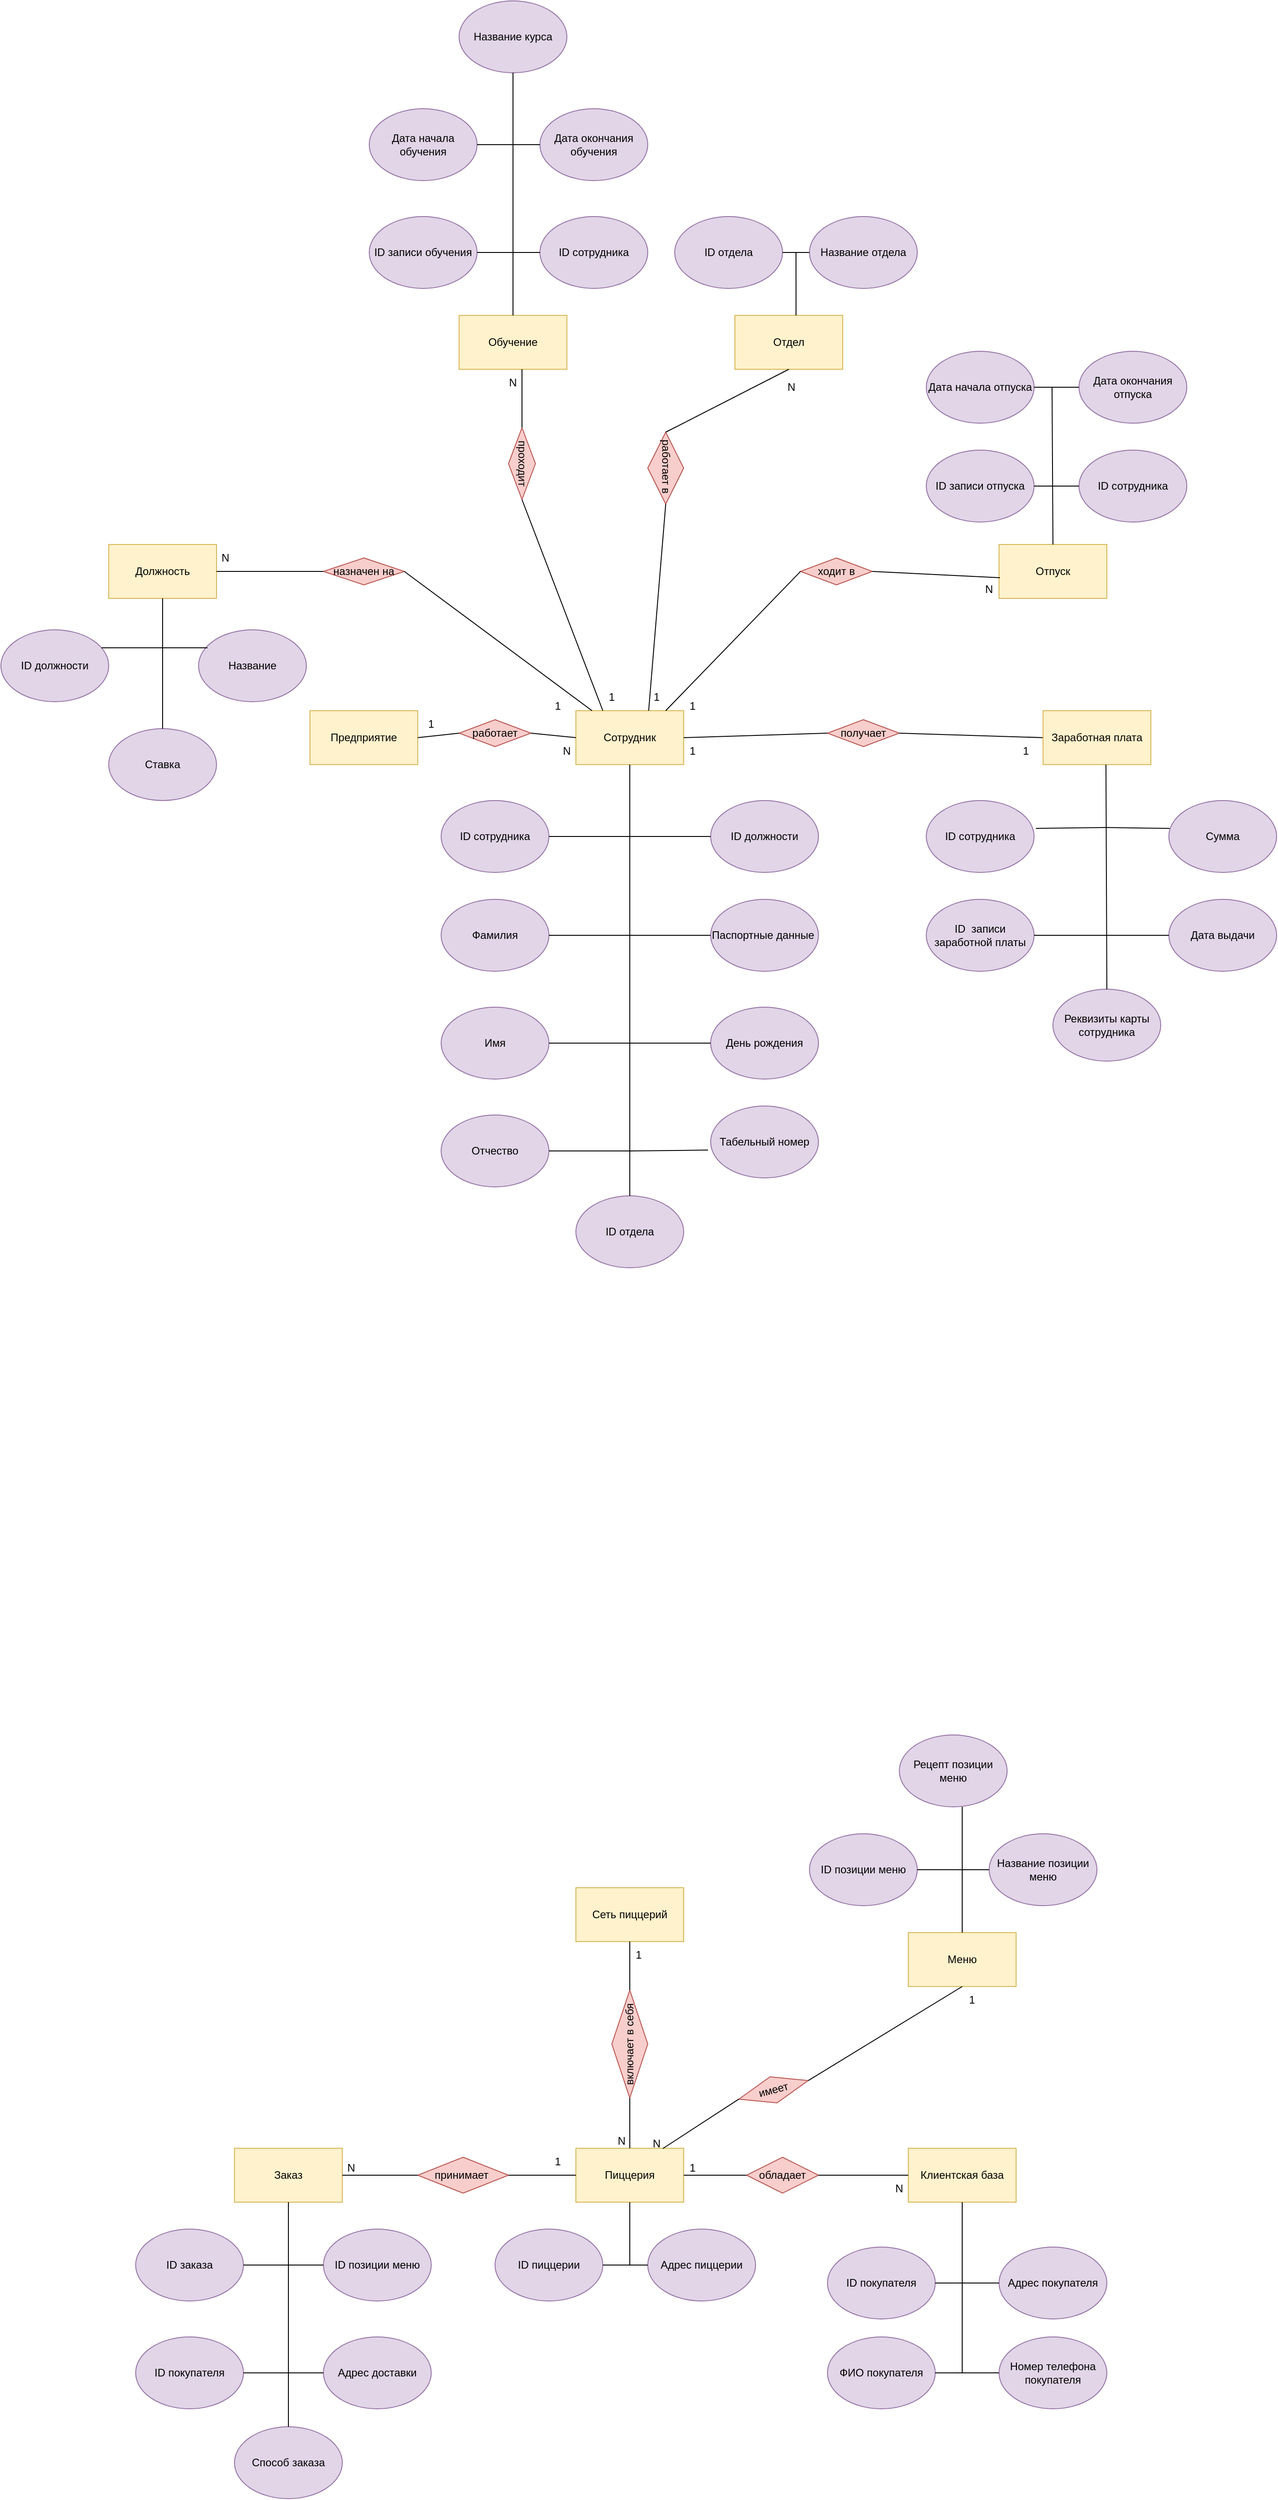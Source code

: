 <mxfile version="24.2.2" type="github">
  <diagram id="C5RBs43oDa-KdzZeNtuy" name="Page-1">
    <mxGraphModel dx="1540" dy="2048" grid="1" gridSize="10" guides="1" tooltips="1" connect="1" arrows="1" fold="1" page="1" pageScale="1" pageWidth="827" pageHeight="1169" math="0" shadow="0">
      <root>
        <mxCell id="WIyWlLk6GJQsqaUBKTNV-0" />
        <mxCell id="WIyWlLk6GJQsqaUBKTNV-1" parent="WIyWlLk6GJQsqaUBKTNV-0" />
        <mxCell id="x7KJ94GgQblrP3t7fsMd-0" value="Предприятие" style="rounded=0;whiteSpace=wrap;html=1;fillColor=#fff2cc;strokeColor=#d6b656;" vertex="1" parent="WIyWlLk6GJQsqaUBKTNV-1">
          <mxGeometry x="354" y="270" width="120" height="60" as="geometry" />
        </mxCell>
        <mxCell id="x7KJ94GgQblrP3t7fsMd-1" value="работает" style="rhombus;whiteSpace=wrap;html=1;rotation=0;fillColor=#f8cecc;strokeColor=#b85450;" vertex="1" parent="WIyWlLk6GJQsqaUBKTNV-1">
          <mxGeometry x="520" y="280" width="80" height="30" as="geometry" />
        </mxCell>
        <mxCell id="x7KJ94GgQblrP3t7fsMd-2" value="Сотрудник" style="rounded=0;whiteSpace=wrap;html=1;fillColor=#fff2cc;strokeColor=#d6b656;" vertex="1" parent="WIyWlLk6GJQsqaUBKTNV-1">
          <mxGeometry x="650" y="270" width="120" height="60" as="geometry" />
        </mxCell>
        <mxCell id="x7KJ94GgQblrP3t7fsMd-3" value="ID должности" style="ellipse;whiteSpace=wrap;html=1;fillColor=#e1d5e7;strokeColor=#9673a6;" vertex="1" parent="WIyWlLk6GJQsqaUBKTNV-1">
          <mxGeometry x="800" y="370" width="120" height="80" as="geometry" />
        </mxCell>
        <mxCell id="x7KJ94GgQblrP3t7fsMd-4" value="Имя" style="ellipse;whiteSpace=wrap;html=1;fillColor=#e1d5e7;strokeColor=#9673a6;" vertex="1" parent="WIyWlLk6GJQsqaUBKTNV-1">
          <mxGeometry x="500" y="600" width="120" height="80" as="geometry" />
        </mxCell>
        <mxCell id="x7KJ94GgQblrP3t7fsMd-5" value="Фамилия" style="ellipse;whiteSpace=wrap;html=1;fillColor=#e1d5e7;strokeColor=#9673a6;" vertex="1" parent="WIyWlLk6GJQsqaUBKTNV-1">
          <mxGeometry x="500" y="480" width="120" height="80" as="geometry" />
        </mxCell>
        <mxCell id="x7KJ94GgQblrP3t7fsMd-6" value="ID сотрудника" style="ellipse;whiteSpace=wrap;html=1;fillColor=#e1d5e7;strokeColor=#9673a6;" vertex="1" parent="WIyWlLk6GJQsqaUBKTNV-1">
          <mxGeometry x="500" y="370" width="120" height="80" as="geometry" />
        </mxCell>
        <mxCell id="x7KJ94GgQblrP3t7fsMd-7" value="Табельный номер" style="ellipse;whiteSpace=wrap;html=1;fillColor=#e1d5e7;strokeColor=#9673a6;" vertex="1" parent="WIyWlLk6GJQsqaUBKTNV-1">
          <mxGeometry x="800" y="710" width="120" height="80" as="geometry" />
        </mxCell>
        <mxCell id="x7KJ94GgQblrP3t7fsMd-8" value="День рождения" style="ellipse;whiteSpace=wrap;html=1;fillColor=#e1d5e7;strokeColor=#9673a6;" vertex="1" parent="WIyWlLk6GJQsqaUBKTNV-1">
          <mxGeometry x="800" y="600" width="120" height="80" as="geometry" />
        </mxCell>
        <mxCell id="x7KJ94GgQblrP3t7fsMd-9" value="Паспортные данные&amp;nbsp;" style="ellipse;whiteSpace=wrap;html=1;fillColor=#e1d5e7;strokeColor=#9673a6;" vertex="1" parent="WIyWlLk6GJQsqaUBKTNV-1">
          <mxGeometry x="800" y="480" width="120" height="80" as="geometry" />
        </mxCell>
        <mxCell id="x7KJ94GgQblrP3t7fsMd-10" value="Отчество" style="ellipse;whiteSpace=wrap;html=1;fillColor=#e1d5e7;strokeColor=#9673a6;" vertex="1" parent="WIyWlLk6GJQsqaUBKTNV-1">
          <mxGeometry x="500" y="720" width="120" height="80" as="geometry" />
        </mxCell>
        <mxCell id="x7KJ94GgQblrP3t7fsMd-11" value="ID отдела" style="ellipse;whiteSpace=wrap;html=1;fillColor=#e1d5e7;strokeColor=#9673a6;" vertex="1" parent="WIyWlLk6GJQsqaUBKTNV-1">
          <mxGeometry x="650" y="810" width="120" height="80" as="geometry" />
        </mxCell>
        <mxCell id="x7KJ94GgQblrP3t7fsMd-19" value="" style="endArrow=none;html=1;rounded=0;exitX=1;exitY=0.5;exitDx=0;exitDy=0;" edge="1" parent="WIyWlLk6GJQsqaUBKTNV-1" source="x7KJ94GgQblrP3t7fsMd-10">
          <mxGeometry width="50" height="50" relative="1" as="geometry">
            <mxPoint x="730" y="640" as="sourcePoint" />
            <mxPoint x="710" y="760" as="targetPoint" />
          </mxGeometry>
        </mxCell>
        <mxCell id="x7KJ94GgQblrP3t7fsMd-20" value="" style="endArrow=none;html=1;rounded=0;exitX=-0.025;exitY=0.613;exitDx=0;exitDy=0;exitPerimeter=0;" edge="1" parent="WIyWlLk6GJQsqaUBKTNV-1" source="x7KJ94GgQblrP3t7fsMd-7">
          <mxGeometry width="50" height="50" relative="1" as="geometry">
            <mxPoint x="730" y="640" as="sourcePoint" />
            <mxPoint x="710" y="760" as="targetPoint" />
          </mxGeometry>
        </mxCell>
        <mxCell id="x7KJ94GgQblrP3t7fsMd-21" value="" style="endArrow=none;html=1;rounded=0;exitX=1;exitY=0.5;exitDx=0;exitDy=0;" edge="1" parent="WIyWlLk6GJQsqaUBKTNV-1" source="x7KJ94GgQblrP3t7fsMd-4">
          <mxGeometry width="50" height="50" relative="1" as="geometry">
            <mxPoint x="730" y="640" as="sourcePoint" />
            <mxPoint x="710" y="640" as="targetPoint" />
          </mxGeometry>
        </mxCell>
        <mxCell id="x7KJ94GgQblrP3t7fsMd-22" value="" style="endArrow=none;html=1;rounded=0;entryX=0;entryY=0.5;entryDx=0;entryDy=0;" edge="1" parent="WIyWlLk6GJQsqaUBKTNV-1" target="x7KJ94GgQblrP3t7fsMd-8">
          <mxGeometry width="50" height="50" relative="1" as="geometry">
            <mxPoint x="710" y="640" as="sourcePoint" />
            <mxPoint x="780" y="590" as="targetPoint" />
          </mxGeometry>
        </mxCell>
        <mxCell id="x7KJ94GgQblrP3t7fsMd-23" value="" style="endArrow=none;html=1;rounded=0;exitX=1;exitY=0.5;exitDx=0;exitDy=0;" edge="1" parent="WIyWlLk6GJQsqaUBKTNV-1" source="x7KJ94GgQblrP3t7fsMd-5">
          <mxGeometry width="50" height="50" relative="1" as="geometry">
            <mxPoint x="730" y="640" as="sourcePoint" />
            <mxPoint x="710" y="520" as="targetPoint" />
          </mxGeometry>
        </mxCell>
        <mxCell id="x7KJ94GgQblrP3t7fsMd-24" value="" style="endArrow=none;html=1;rounded=0;exitX=0;exitY=0.5;exitDx=0;exitDy=0;" edge="1" parent="WIyWlLk6GJQsqaUBKTNV-1" source="x7KJ94GgQblrP3t7fsMd-9">
          <mxGeometry width="50" height="50" relative="1" as="geometry">
            <mxPoint x="730" y="640" as="sourcePoint" />
            <mxPoint x="710" y="520" as="targetPoint" />
          </mxGeometry>
        </mxCell>
        <mxCell id="x7KJ94GgQblrP3t7fsMd-25" value="" style="endArrow=none;html=1;rounded=0;exitX=1;exitY=0.5;exitDx=0;exitDy=0;" edge="1" parent="WIyWlLk6GJQsqaUBKTNV-1" source="x7KJ94GgQblrP3t7fsMd-6">
          <mxGeometry width="50" height="50" relative="1" as="geometry">
            <mxPoint x="730" y="640" as="sourcePoint" />
            <mxPoint x="710" y="410" as="targetPoint" />
          </mxGeometry>
        </mxCell>
        <mxCell id="x7KJ94GgQblrP3t7fsMd-26" value="" style="endArrow=none;html=1;rounded=0;entryX=0;entryY=0.5;entryDx=0;entryDy=0;" edge="1" parent="WIyWlLk6GJQsqaUBKTNV-1" target="x7KJ94GgQblrP3t7fsMd-3">
          <mxGeometry width="50" height="50" relative="1" as="geometry">
            <mxPoint x="710" y="410" as="sourcePoint" />
            <mxPoint x="780" y="590" as="targetPoint" />
          </mxGeometry>
        </mxCell>
        <mxCell id="x7KJ94GgQblrP3t7fsMd-27" value="" style="endArrow=none;html=1;rounded=0;entryX=0.5;entryY=1;entryDx=0;entryDy=0;exitX=0.5;exitY=0;exitDx=0;exitDy=0;" edge="1" parent="WIyWlLk6GJQsqaUBKTNV-1" source="x7KJ94GgQblrP3t7fsMd-11" target="x7KJ94GgQblrP3t7fsMd-2">
          <mxGeometry width="50" height="50" relative="1" as="geometry">
            <mxPoint x="730" y="640" as="sourcePoint" />
            <mxPoint x="780" y="590" as="targetPoint" />
          </mxGeometry>
        </mxCell>
        <mxCell id="x7KJ94GgQblrP3t7fsMd-28" value="" style="endArrow=none;html=1;rounded=0;exitX=1;exitY=0.5;exitDx=0;exitDy=0;entryX=0;entryY=0.5;entryDx=0;entryDy=0;" edge="1" parent="WIyWlLk6GJQsqaUBKTNV-1" source="x7KJ94GgQblrP3t7fsMd-1" target="x7KJ94GgQblrP3t7fsMd-2">
          <mxGeometry width="50" height="50" relative="1" as="geometry">
            <mxPoint x="730" y="640" as="sourcePoint" />
            <mxPoint x="780" y="590" as="targetPoint" />
          </mxGeometry>
        </mxCell>
        <mxCell id="x7KJ94GgQblrP3t7fsMd-29" value="" style="endArrow=none;html=1;rounded=0;exitX=1;exitY=0.5;exitDx=0;exitDy=0;entryX=0;entryY=0.5;entryDx=0;entryDy=0;" edge="1" parent="WIyWlLk6GJQsqaUBKTNV-1" source="x7KJ94GgQblrP3t7fsMd-0" target="x7KJ94GgQblrP3t7fsMd-1">
          <mxGeometry width="50" height="50" relative="1" as="geometry">
            <mxPoint x="730" y="640" as="sourcePoint" />
            <mxPoint x="780" y="590" as="targetPoint" />
          </mxGeometry>
        </mxCell>
        <mxCell id="x7KJ94GgQblrP3t7fsMd-30" value="получает" style="rhombus;whiteSpace=wrap;html=1;fillColor=#f8cecc;strokeColor=#b85450;" vertex="1" parent="WIyWlLk6GJQsqaUBKTNV-1">
          <mxGeometry x="930" y="280" width="80" height="30" as="geometry" />
        </mxCell>
        <mxCell id="x7KJ94GgQblrP3t7fsMd-31" value="" style="endArrow=none;html=1;rounded=0;entryX=1;entryY=0.5;entryDx=0;entryDy=0;exitX=0;exitY=0.5;exitDx=0;exitDy=0;" edge="1" parent="WIyWlLk6GJQsqaUBKTNV-1" source="x7KJ94GgQblrP3t7fsMd-34" target="x7KJ94GgQblrP3t7fsMd-30">
          <mxGeometry width="50" height="50" relative="1" as="geometry">
            <mxPoint x="880" y="640" as="sourcePoint" />
            <mxPoint x="930" y="590" as="targetPoint" />
          </mxGeometry>
        </mxCell>
        <mxCell id="x7KJ94GgQblrP3t7fsMd-32" value="" style="endArrow=none;html=1;rounded=0;entryX=1;entryY=0.5;entryDx=0;entryDy=0;exitX=0;exitY=0.5;exitDx=0;exitDy=0;" edge="1" parent="WIyWlLk6GJQsqaUBKTNV-1" source="x7KJ94GgQblrP3t7fsMd-30" target="x7KJ94GgQblrP3t7fsMd-2">
          <mxGeometry width="50" height="50" relative="1" as="geometry">
            <mxPoint x="880" y="640" as="sourcePoint" />
            <mxPoint x="930" y="590" as="targetPoint" />
          </mxGeometry>
        </mxCell>
        <mxCell id="x7KJ94GgQblrP3t7fsMd-34" value="Заработная плата" style="rounded=0;whiteSpace=wrap;html=1;fillColor=#fff2cc;strokeColor=#d6b656;" vertex="1" parent="WIyWlLk6GJQsqaUBKTNV-1">
          <mxGeometry x="1170" y="270" width="120" height="60" as="geometry" />
        </mxCell>
        <mxCell id="x7KJ94GgQblrP3t7fsMd-35" value="Реквизиты карты сотрудника" style="ellipse;whiteSpace=wrap;html=1;fillColor=#e1d5e7;strokeColor=#9673a6;" vertex="1" parent="WIyWlLk6GJQsqaUBKTNV-1">
          <mxGeometry x="1181" y="580" width="120" height="80" as="geometry" />
        </mxCell>
        <mxCell id="x7KJ94GgQblrP3t7fsMd-36" value="Дата выдачи" style="ellipse;whiteSpace=wrap;html=1;fillColor=#e1d5e7;strokeColor=#9673a6;" vertex="1" parent="WIyWlLk6GJQsqaUBKTNV-1">
          <mxGeometry x="1310" y="480" width="120" height="80" as="geometry" />
        </mxCell>
        <mxCell id="x7KJ94GgQblrP3t7fsMd-37" value="Сумма" style="ellipse;whiteSpace=wrap;html=1;fillColor=#e1d5e7;strokeColor=#9673a6;" vertex="1" parent="WIyWlLk6GJQsqaUBKTNV-1">
          <mxGeometry x="1310" y="370" width="120" height="80" as="geometry" />
        </mxCell>
        <mxCell id="x7KJ94GgQblrP3t7fsMd-38" value="ID&amp;nbsp; записи заработной платы" style="ellipse;whiteSpace=wrap;html=1;fillColor=#e1d5e7;strokeColor=#9673a6;" vertex="1" parent="WIyWlLk6GJQsqaUBKTNV-1">
          <mxGeometry x="1040" y="480" width="120" height="80" as="geometry" />
        </mxCell>
        <mxCell id="x7KJ94GgQblrP3t7fsMd-39" value="ID сотрудника" style="ellipse;whiteSpace=wrap;html=1;fillColor=#e1d5e7;strokeColor=#9673a6;" vertex="1" parent="WIyWlLk6GJQsqaUBKTNV-1">
          <mxGeometry x="1040" y="370" width="120" height="80" as="geometry" />
        </mxCell>
        <mxCell id="x7KJ94GgQblrP3t7fsMd-40" value="" style="endArrow=none;html=1;rounded=0;exitX=0;exitY=0.5;exitDx=0;exitDy=0;" edge="1" parent="WIyWlLk6GJQsqaUBKTNV-1" source="x7KJ94GgQblrP3t7fsMd-36">
          <mxGeometry width="50" height="50" relative="1" as="geometry">
            <mxPoint x="880" y="640" as="sourcePoint" />
            <mxPoint x="1240" y="520" as="targetPoint" />
          </mxGeometry>
        </mxCell>
        <mxCell id="x7KJ94GgQblrP3t7fsMd-41" value="" style="endArrow=none;html=1;rounded=0;exitX=1;exitY=0.5;exitDx=0;exitDy=0;" edge="1" parent="WIyWlLk6GJQsqaUBKTNV-1" source="x7KJ94GgQblrP3t7fsMd-38">
          <mxGeometry width="50" height="50" relative="1" as="geometry">
            <mxPoint x="880" y="640" as="sourcePoint" />
            <mxPoint x="1240" y="520" as="targetPoint" />
          </mxGeometry>
        </mxCell>
        <mxCell id="x7KJ94GgQblrP3t7fsMd-42" value="" style="endArrow=none;html=1;rounded=0;exitX=0.008;exitY=0.388;exitDx=0;exitDy=0;exitPerimeter=0;" edge="1" parent="WIyWlLk6GJQsqaUBKTNV-1" source="x7KJ94GgQblrP3t7fsMd-37">
          <mxGeometry width="50" height="50" relative="1" as="geometry">
            <mxPoint x="880" y="640" as="sourcePoint" />
            <mxPoint x="1240" y="400" as="targetPoint" />
          </mxGeometry>
        </mxCell>
        <mxCell id="x7KJ94GgQblrP3t7fsMd-43" value="" style="endArrow=none;html=1;rounded=0;exitX=1.017;exitY=0.388;exitDx=0;exitDy=0;exitPerimeter=0;" edge="1" parent="WIyWlLk6GJQsqaUBKTNV-1" source="x7KJ94GgQblrP3t7fsMd-39">
          <mxGeometry width="50" height="50" relative="1" as="geometry">
            <mxPoint x="880" y="640" as="sourcePoint" />
            <mxPoint x="1240" y="400" as="targetPoint" />
          </mxGeometry>
        </mxCell>
        <mxCell id="x7KJ94GgQblrP3t7fsMd-44" value="" style="endArrow=none;html=1;rounded=0;exitX=0.5;exitY=0;exitDx=0;exitDy=0;" edge="1" parent="WIyWlLk6GJQsqaUBKTNV-1" source="x7KJ94GgQblrP3t7fsMd-35">
          <mxGeometry width="50" height="50" relative="1" as="geometry">
            <mxPoint x="880" y="640" as="sourcePoint" />
            <mxPoint x="1240" y="330" as="targetPoint" />
          </mxGeometry>
        </mxCell>
        <mxCell id="x7KJ94GgQblrP3t7fsMd-45" value="работает в&amp;nbsp;" style="rhombus;whiteSpace=wrap;html=1;rotation=90;fillColor=#f8cecc;strokeColor=#b85450;" vertex="1" parent="WIyWlLk6GJQsqaUBKTNV-1">
          <mxGeometry x="710" y="-20" width="80" height="40" as="geometry" />
        </mxCell>
        <mxCell id="x7KJ94GgQblrP3t7fsMd-46" value="проходит" style="rhombus;whiteSpace=wrap;html=1;rotation=90;fillColor=#f8cecc;strokeColor=#b85450;" vertex="1" parent="WIyWlLk6GJQsqaUBKTNV-1">
          <mxGeometry x="550" y="-20" width="80" height="30" as="geometry" />
        </mxCell>
        <mxCell id="x7KJ94GgQblrP3t7fsMd-47" value="назначен на" style="rhombus;whiteSpace=wrap;html=1;fillColor=#f8cecc;strokeColor=#b85450;" vertex="1" parent="WIyWlLk6GJQsqaUBKTNV-1">
          <mxGeometry x="369" y="100" width="90" height="30" as="geometry" />
        </mxCell>
        <mxCell id="x7KJ94GgQblrP3t7fsMd-48" value="ходит в" style="rhombus;whiteSpace=wrap;html=1;fillColor=#f8cecc;strokeColor=#b85450;" vertex="1" parent="WIyWlLk6GJQsqaUBKTNV-1">
          <mxGeometry x="900" y="100" width="80" height="30" as="geometry" />
        </mxCell>
        <mxCell id="x7KJ94GgQblrP3t7fsMd-50" value="" style="endArrow=none;html=1;rounded=0;entryX=0.833;entryY=0;entryDx=0;entryDy=0;entryPerimeter=0;exitX=0;exitY=0.5;exitDx=0;exitDy=0;" edge="1" parent="WIyWlLk6GJQsqaUBKTNV-1" source="x7KJ94GgQblrP3t7fsMd-48" target="x7KJ94GgQblrP3t7fsMd-2">
          <mxGeometry width="50" height="50" relative="1" as="geometry">
            <mxPoint x="650" y="160" as="sourcePoint" />
            <mxPoint x="700" y="110" as="targetPoint" />
          </mxGeometry>
        </mxCell>
        <mxCell id="x7KJ94GgQblrP3t7fsMd-51" value="" style="endArrow=none;html=1;rounded=0;exitX=0.675;exitY=0;exitDx=0;exitDy=0;exitPerimeter=0;entryX=1;entryY=0.5;entryDx=0;entryDy=0;" edge="1" parent="WIyWlLk6GJQsqaUBKTNV-1" source="x7KJ94GgQblrP3t7fsMd-2" target="x7KJ94GgQblrP3t7fsMd-45">
          <mxGeometry width="50" height="50" relative="1" as="geometry">
            <mxPoint x="650" y="160" as="sourcePoint" />
            <mxPoint x="740" y="50" as="targetPoint" />
          </mxGeometry>
        </mxCell>
        <mxCell id="x7KJ94GgQblrP3t7fsMd-52" value="" style="endArrow=none;html=1;rounded=0;exitX=0.25;exitY=0;exitDx=0;exitDy=0;entryX=1;entryY=0.5;entryDx=0;entryDy=0;" edge="1" parent="WIyWlLk6GJQsqaUBKTNV-1" source="x7KJ94GgQblrP3t7fsMd-2" target="x7KJ94GgQblrP3t7fsMd-46">
          <mxGeometry width="50" height="50" relative="1" as="geometry">
            <mxPoint x="650" y="160" as="sourcePoint" />
            <mxPoint x="700" y="110" as="targetPoint" />
          </mxGeometry>
        </mxCell>
        <mxCell id="x7KJ94GgQblrP3t7fsMd-53" value="" style="endArrow=none;html=1;rounded=0;exitX=0.15;exitY=0;exitDx=0;exitDy=0;exitPerimeter=0;entryX=1;entryY=0.5;entryDx=0;entryDy=0;" edge="1" parent="WIyWlLk6GJQsqaUBKTNV-1" source="x7KJ94GgQblrP3t7fsMd-2" target="x7KJ94GgQblrP3t7fsMd-47">
          <mxGeometry width="50" height="50" relative="1" as="geometry">
            <mxPoint x="650" y="160" as="sourcePoint" />
            <mxPoint x="700" y="110" as="targetPoint" />
          </mxGeometry>
        </mxCell>
        <mxCell id="x7KJ94GgQblrP3t7fsMd-54" value="Должность" style="rounded=0;whiteSpace=wrap;html=1;fillColor=#fff2cc;strokeColor=#d6b656;" vertex="1" parent="WIyWlLk6GJQsqaUBKTNV-1">
          <mxGeometry x="130" y="85" width="120" height="60" as="geometry" />
        </mxCell>
        <mxCell id="x7KJ94GgQblrP3t7fsMd-55" value="Ставка" style="ellipse;whiteSpace=wrap;html=1;fillColor=#e1d5e7;strokeColor=#9673a6;" vertex="1" parent="WIyWlLk6GJQsqaUBKTNV-1">
          <mxGeometry x="130" y="290" width="120" height="80" as="geometry" />
        </mxCell>
        <mxCell id="x7KJ94GgQblrP3t7fsMd-56" value="Название" style="ellipse;whiteSpace=wrap;html=1;fillColor=#e1d5e7;strokeColor=#9673a6;" vertex="1" parent="WIyWlLk6GJQsqaUBKTNV-1">
          <mxGeometry x="230" y="180" width="120" height="80" as="geometry" />
        </mxCell>
        <mxCell id="x7KJ94GgQblrP3t7fsMd-57" value="ID должности" style="ellipse;whiteSpace=wrap;html=1;fillColor=#e1d5e7;strokeColor=#9673a6;" vertex="1" parent="WIyWlLk6GJQsqaUBKTNV-1">
          <mxGeometry x="10" y="180" width="120" height="80" as="geometry" />
        </mxCell>
        <mxCell id="x7KJ94GgQblrP3t7fsMd-58" value="" style="endArrow=none;html=1;rounded=0;entryX=0.083;entryY=0.25;entryDx=0;entryDy=0;entryPerimeter=0;" edge="1" parent="WIyWlLk6GJQsqaUBKTNV-1" target="x7KJ94GgQblrP3t7fsMd-56">
          <mxGeometry width="50" height="50" relative="1" as="geometry">
            <mxPoint x="190" y="200" as="sourcePoint" />
            <mxPoint x="700" y="110" as="targetPoint" />
            <Array as="points" />
          </mxGeometry>
        </mxCell>
        <mxCell id="x7KJ94GgQblrP3t7fsMd-59" value="" style="endArrow=none;html=1;rounded=0;entryX=0.5;entryY=1;entryDx=0;entryDy=0;exitX=0.5;exitY=0;exitDx=0;exitDy=0;" edge="1" parent="WIyWlLk6GJQsqaUBKTNV-1" source="x7KJ94GgQblrP3t7fsMd-55" target="x7KJ94GgQblrP3t7fsMd-54">
          <mxGeometry width="50" height="50" relative="1" as="geometry">
            <mxPoint x="650" y="160" as="sourcePoint" />
            <mxPoint x="700" y="110" as="targetPoint" />
          </mxGeometry>
        </mxCell>
        <mxCell id="x7KJ94GgQblrP3t7fsMd-60" value="" style="endArrow=none;html=1;rounded=0;exitX=0.933;exitY=0.25;exitDx=0;exitDy=0;exitPerimeter=0;" edge="1" parent="WIyWlLk6GJQsqaUBKTNV-1" source="x7KJ94GgQblrP3t7fsMd-57">
          <mxGeometry width="50" height="50" relative="1" as="geometry">
            <mxPoint x="650" y="160" as="sourcePoint" />
            <mxPoint x="190" y="200" as="targetPoint" />
          </mxGeometry>
        </mxCell>
        <mxCell id="x7KJ94GgQblrP3t7fsMd-61" value="" style="endArrow=none;html=1;rounded=0;exitX=1;exitY=0.5;exitDx=0;exitDy=0;entryX=0;entryY=0.5;entryDx=0;entryDy=0;" edge="1" parent="WIyWlLk6GJQsqaUBKTNV-1" source="x7KJ94GgQblrP3t7fsMd-54" target="x7KJ94GgQblrP3t7fsMd-47">
          <mxGeometry width="50" height="50" relative="1" as="geometry">
            <mxPoint x="650" y="160" as="sourcePoint" />
            <mxPoint x="700" y="110" as="targetPoint" />
          </mxGeometry>
        </mxCell>
        <mxCell id="x7KJ94GgQblrP3t7fsMd-62" value="Обучение" style="rounded=0;whiteSpace=wrap;html=1;fillColor=#fff2cc;strokeColor=#d6b656;" vertex="1" parent="WIyWlLk6GJQsqaUBKTNV-1">
          <mxGeometry x="520" y="-170" width="120" height="60" as="geometry" />
        </mxCell>
        <mxCell id="x7KJ94GgQblrP3t7fsMd-63" value="Дата начала обучения" style="ellipse;whiteSpace=wrap;html=1;fillColor=#e1d5e7;strokeColor=#9673a6;" vertex="1" parent="WIyWlLk6GJQsqaUBKTNV-1">
          <mxGeometry x="420" y="-400" width="120" height="80" as="geometry" />
        </mxCell>
        <mxCell id="x7KJ94GgQblrP3t7fsMd-64" value="ID записи обучения" style="ellipse;whiteSpace=wrap;html=1;fillColor=#e1d5e7;strokeColor=#9673a6;" vertex="1" parent="WIyWlLk6GJQsqaUBKTNV-1">
          <mxGeometry x="420" y="-280" width="120" height="80" as="geometry" />
        </mxCell>
        <mxCell id="x7KJ94GgQblrP3t7fsMd-65" value="Название курса" style="ellipse;whiteSpace=wrap;html=1;fillColor=#e1d5e7;strokeColor=#9673a6;" vertex="1" parent="WIyWlLk6GJQsqaUBKTNV-1">
          <mxGeometry x="520" y="-520" width="120" height="80" as="geometry" />
        </mxCell>
        <mxCell id="x7KJ94GgQblrP3t7fsMd-66" value="Дата окончания обучения" style="ellipse;whiteSpace=wrap;html=1;fillColor=#e1d5e7;strokeColor=#9673a6;" vertex="1" parent="WIyWlLk6GJQsqaUBKTNV-1">
          <mxGeometry x="610" y="-400" width="120" height="80" as="geometry" />
        </mxCell>
        <mxCell id="x7KJ94GgQblrP3t7fsMd-67" value="ID сотрудника" style="ellipse;whiteSpace=wrap;html=1;fillColor=#e1d5e7;strokeColor=#9673a6;" vertex="1" parent="WIyWlLk6GJQsqaUBKTNV-1">
          <mxGeometry x="610" y="-280" width="120" height="80" as="geometry" />
        </mxCell>
        <mxCell id="x7KJ94GgQblrP3t7fsMd-68" value="" style="endArrow=none;html=1;rounded=0;entryX=0;entryY=0.5;entryDx=0;entryDy=0;" edge="1" parent="WIyWlLk6GJQsqaUBKTNV-1" target="x7KJ94GgQblrP3t7fsMd-66">
          <mxGeometry width="50" height="50" relative="1" as="geometry">
            <mxPoint x="580" y="-360" as="sourcePoint" />
            <mxPoint x="700" y="-200" as="targetPoint" />
          </mxGeometry>
        </mxCell>
        <mxCell id="x7KJ94GgQblrP3t7fsMd-69" value="" style="endArrow=none;html=1;rounded=0;exitX=1;exitY=0.5;exitDx=0;exitDy=0;" edge="1" parent="WIyWlLk6GJQsqaUBKTNV-1" source="x7KJ94GgQblrP3t7fsMd-63">
          <mxGeometry width="50" height="50" relative="1" as="geometry">
            <mxPoint x="650" y="-150" as="sourcePoint" />
            <mxPoint x="580" y="-360" as="targetPoint" />
          </mxGeometry>
        </mxCell>
        <mxCell id="x7KJ94GgQblrP3t7fsMd-70" value="" style="endArrow=none;html=1;rounded=0;entryX=0;entryY=0.5;entryDx=0;entryDy=0;" edge="1" parent="WIyWlLk6GJQsqaUBKTNV-1" target="x7KJ94GgQblrP3t7fsMd-67">
          <mxGeometry width="50" height="50" relative="1" as="geometry">
            <mxPoint x="580" y="-240" as="sourcePoint" />
            <mxPoint x="700" y="-200" as="targetPoint" />
          </mxGeometry>
        </mxCell>
        <mxCell id="x7KJ94GgQblrP3t7fsMd-71" value="" style="endArrow=none;html=1;rounded=0;exitX=1;exitY=0.5;exitDx=0;exitDy=0;" edge="1" parent="WIyWlLk6GJQsqaUBKTNV-1" source="x7KJ94GgQblrP3t7fsMd-64">
          <mxGeometry width="50" height="50" relative="1" as="geometry">
            <mxPoint x="650" y="-150" as="sourcePoint" />
            <mxPoint x="580" y="-240" as="targetPoint" />
          </mxGeometry>
        </mxCell>
        <mxCell id="x7KJ94GgQblrP3t7fsMd-72" value="" style="endArrow=none;html=1;rounded=0;exitX=0.5;exitY=0;exitDx=0;exitDy=0;entryX=0.5;entryY=1;entryDx=0;entryDy=0;" edge="1" parent="WIyWlLk6GJQsqaUBKTNV-1" source="x7KJ94GgQblrP3t7fsMd-62" target="x7KJ94GgQblrP3t7fsMd-65">
          <mxGeometry width="50" height="50" relative="1" as="geometry">
            <mxPoint x="650" y="-150" as="sourcePoint" />
            <mxPoint x="700" y="-200" as="targetPoint" />
          </mxGeometry>
        </mxCell>
        <mxCell id="x7KJ94GgQblrP3t7fsMd-73" value="" style="endArrow=none;html=1;rounded=0;exitX=0;exitY=0.5;exitDx=0;exitDy=0;" edge="1" parent="WIyWlLk6GJQsqaUBKTNV-1" source="x7KJ94GgQblrP3t7fsMd-46">
          <mxGeometry width="50" height="50" relative="1" as="geometry">
            <mxPoint x="650" y="-150" as="sourcePoint" />
            <mxPoint x="590" y="-110" as="targetPoint" />
          </mxGeometry>
        </mxCell>
        <mxCell id="x7KJ94GgQblrP3t7fsMd-75" value="Отдел" style="rounded=0;whiteSpace=wrap;html=1;fillColor=#fff2cc;strokeColor=#d6b656;" vertex="1" parent="WIyWlLk6GJQsqaUBKTNV-1">
          <mxGeometry x="827" y="-170" width="120" height="60" as="geometry" />
        </mxCell>
        <mxCell id="x7KJ94GgQblrP3t7fsMd-76" value="Название отдела" style="ellipse;whiteSpace=wrap;html=1;fillColor=#e1d5e7;strokeColor=#9673a6;" vertex="1" parent="WIyWlLk6GJQsqaUBKTNV-1">
          <mxGeometry x="910" y="-280" width="120" height="80" as="geometry" />
        </mxCell>
        <mxCell id="x7KJ94GgQblrP3t7fsMd-77" value="ID отдела" style="ellipse;whiteSpace=wrap;html=1;fillColor=#e1d5e7;strokeColor=#9673a6;" vertex="1" parent="WIyWlLk6GJQsqaUBKTNV-1">
          <mxGeometry x="760" y="-280" width="120" height="80" as="geometry" />
        </mxCell>
        <mxCell id="x7KJ94GgQblrP3t7fsMd-78" value="" style="endArrow=none;html=1;rounded=0;exitX=0;exitY=0.5;exitDx=0;exitDy=0;" edge="1" parent="WIyWlLk6GJQsqaUBKTNV-1" source="x7KJ94GgQblrP3t7fsMd-76">
          <mxGeometry width="50" height="50" relative="1" as="geometry">
            <mxPoint x="650" y="-150" as="sourcePoint" />
            <mxPoint x="890" y="-240" as="targetPoint" />
          </mxGeometry>
        </mxCell>
        <mxCell id="x7KJ94GgQblrP3t7fsMd-79" value="" style="endArrow=none;html=1;rounded=0;exitX=1;exitY=0.5;exitDx=0;exitDy=0;" edge="1" parent="WIyWlLk6GJQsqaUBKTNV-1" source="x7KJ94GgQblrP3t7fsMd-77">
          <mxGeometry width="50" height="50" relative="1" as="geometry">
            <mxPoint x="650" y="-150" as="sourcePoint" />
            <mxPoint x="890" y="-240" as="targetPoint" />
          </mxGeometry>
        </mxCell>
        <mxCell id="x7KJ94GgQblrP3t7fsMd-80" value="" style="endArrow=none;html=1;rounded=0;entryX=0.567;entryY=0;entryDx=0;entryDy=0;entryPerimeter=0;" edge="1" parent="WIyWlLk6GJQsqaUBKTNV-1" target="x7KJ94GgQblrP3t7fsMd-75">
          <mxGeometry width="50" height="50" relative="1" as="geometry">
            <mxPoint x="895" y="-240" as="sourcePoint" />
            <mxPoint x="700" y="-200" as="targetPoint" />
          </mxGeometry>
        </mxCell>
        <mxCell id="x7KJ94GgQblrP3t7fsMd-81" value="" style="endArrow=none;html=1;rounded=0;exitX=0;exitY=0.5;exitDx=0;exitDy=0;entryX=0.5;entryY=1;entryDx=0;entryDy=0;" edge="1" parent="WIyWlLk6GJQsqaUBKTNV-1" source="x7KJ94GgQblrP3t7fsMd-45" target="x7KJ94GgQblrP3t7fsMd-75">
          <mxGeometry width="50" height="50" relative="1" as="geometry">
            <mxPoint x="650" y="-150" as="sourcePoint" />
            <mxPoint x="700" y="-200" as="targetPoint" />
          </mxGeometry>
        </mxCell>
        <mxCell id="x7KJ94GgQblrP3t7fsMd-82" value="Отпуск" style="rounded=0;whiteSpace=wrap;html=1;fillColor=#fff2cc;strokeColor=#d6b656;" vertex="1" parent="WIyWlLk6GJQsqaUBKTNV-1">
          <mxGeometry x="1121" y="85" width="120" height="60" as="geometry" />
        </mxCell>
        <mxCell id="x7KJ94GgQblrP3t7fsMd-83" value="Дата начала отпуска" style="ellipse;whiteSpace=wrap;html=1;fillColor=#e1d5e7;strokeColor=#9673a6;" vertex="1" parent="WIyWlLk6GJQsqaUBKTNV-1">
          <mxGeometry x="1040" y="-130" width="120" height="80" as="geometry" />
        </mxCell>
        <mxCell id="x7KJ94GgQblrP3t7fsMd-84" value="Дата окончания отпуска" style="ellipse;whiteSpace=wrap;html=1;fillColor=#e1d5e7;strokeColor=#9673a6;" vertex="1" parent="WIyWlLk6GJQsqaUBKTNV-1">
          <mxGeometry x="1210" y="-130" width="120" height="80" as="geometry" />
        </mxCell>
        <mxCell id="x7KJ94GgQblrP3t7fsMd-85" value="ID записи отпуска" style="ellipse;whiteSpace=wrap;html=1;fillColor=#e1d5e7;strokeColor=#9673a6;" vertex="1" parent="WIyWlLk6GJQsqaUBKTNV-1">
          <mxGeometry x="1040" y="-20" width="120" height="80" as="geometry" />
        </mxCell>
        <mxCell id="x7KJ94GgQblrP3t7fsMd-86" value="ID сотрудника" style="ellipse;whiteSpace=wrap;html=1;fillColor=#e1d5e7;strokeColor=#9673a6;" vertex="1" parent="WIyWlLk6GJQsqaUBKTNV-1">
          <mxGeometry x="1210" y="-20" width="120" height="80" as="geometry" />
        </mxCell>
        <mxCell id="x7KJ94GgQblrP3t7fsMd-87" value="" style="endArrow=none;html=1;rounded=0;entryX=0.008;entryY=0.617;entryDx=0;entryDy=0;entryPerimeter=0;exitX=1;exitY=0.5;exitDx=0;exitDy=0;" edge="1" parent="WIyWlLk6GJQsqaUBKTNV-1" source="x7KJ94GgQblrP3t7fsMd-48" target="x7KJ94GgQblrP3t7fsMd-82">
          <mxGeometry width="50" height="50" relative="1" as="geometry">
            <mxPoint x="1010" y="120" as="sourcePoint" />
            <mxPoint x="1060" y="70" as="targetPoint" />
          </mxGeometry>
        </mxCell>
        <mxCell id="x7KJ94GgQblrP3t7fsMd-88" value="" style="endArrow=none;html=1;rounded=0;exitX=0.5;exitY=0;exitDx=0;exitDy=0;" edge="1" parent="WIyWlLk6GJQsqaUBKTNV-1" source="x7KJ94GgQblrP3t7fsMd-82">
          <mxGeometry width="50" height="50" relative="1" as="geometry">
            <mxPoint x="1010" y="120" as="sourcePoint" />
            <mxPoint x="1180" y="-90" as="targetPoint" />
          </mxGeometry>
        </mxCell>
        <mxCell id="x7KJ94GgQblrP3t7fsMd-89" value="" style="endArrow=none;html=1;rounded=0;exitX=1;exitY=0.5;exitDx=0;exitDy=0;" edge="1" parent="WIyWlLk6GJQsqaUBKTNV-1" source="x7KJ94GgQblrP3t7fsMd-83">
          <mxGeometry width="50" height="50" relative="1" as="geometry">
            <mxPoint x="1010" y="120" as="sourcePoint" />
            <mxPoint x="1180" y="-90" as="targetPoint" />
          </mxGeometry>
        </mxCell>
        <mxCell id="x7KJ94GgQblrP3t7fsMd-90" value="" style="endArrow=none;html=1;rounded=0;exitX=0;exitY=0.5;exitDx=0;exitDy=0;" edge="1" parent="WIyWlLk6GJQsqaUBKTNV-1" source="x7KJ94GgQblrP3t7fsMd-84">
          <mxGeometry width="50" height="50" relative="1" as="geometry">
            <mxPoint x="1010" y="120" as="sourcePoint" />
            <mxPoint x="1180" y="-90" as="targetPoint" />
          </mxGeometry>
        </mxCell>
        <mxCell id="x7KJ94GgQblrP3t7fsMd-91" value="" style="endArrow=none;html=1;rounded=0;exitX=0;exitY=0.5;exitDx=0;exitDy=0;" edge="1" parent="WIyWlLk6GJQsqaUBKTNV-1" source="x7KJ94GgQblrP3t7fsMd-86">
          <mxGeometry width="50" height="50" relative="1" as="geometry">
            <mxPoint x="1010" y="120" as="sourcePoint" />
            <mxPoint x="1180" y="20" as="targetPoint" />
          </mxGeometry>
        </mxCell>
        <mxCell id="x7KJ94GgQblrP3t7fsMd-92" value="" style="endArrow=none;html=1;rounded=0;entryX=1;entryY=0.5;entryDx=0;entryDy=0;" edge="1" parent="WIyWlLk6GJQsqaUBKTNV-1" target="x7KJ94GgQblrP3t7fsMd-85">
          <mxGeometry width="50" height="50" relative="1" as="geometry">
            <mxPoint x="1180" y="20" as="sourcePoint" />
            <mxPoint x="1060" y="70" as="targetPoint" />
          </mxGeometry>
        </mxCell>
        <mxCell id="x7KJ94GgQblrP3t7fsMd-93" value="1" style="text;html=1;align=center;verticalAlign=middle;whiteSpace=wrap;rounded=0;" vertex="1" parent="WIyWlLk6GJQsqaUBKTNV-1">
          <mxGeometry x="459" y="270" width="60" height="30" as="geometry" />
        </mxCell>
        <mxCell id="x7KJ94GgQblrP3t7fsMd-94" value="N" style="text;html=1;align=center;verticalAlign=middle;whiteSpace=wrap;rounded=0;" vertex="1" parent="WIyWlLk6GJQsqaUBKTNV-1">
          <mxGeometry x="610" y="300" width="60" height="30" as="geometry" />
        </mxCell>
        <mxCell id="x7KJ94GgQblrP3t7fsMd-95" value="1" style="text;html=1;align=center;verticalAlign=middle;whiteSpace=wrap;rounded=0;" vertex="1" parent="WIyWlLk6GJQsqaUBKTNV-1">
          <mxGeometry x="600" y="250" width="60" height="30" as="geometry" />
        </mxCell>
        <mxCell id="x7KJ94GgQblrP3t7fsMd-96" value="N" style="text;html=1;align=center;verticalAlign=middle;whiteSpace=wrap;rounded=0;" vertex="1" parent="WIyWlLk6GJQsqaUBKTNV-1">
          <mxGeometry x="230" y="85" width="60" height="30" as="geometry" />
        </mxCell>
        <mxCell id="x7KJ94GgQblrP3t7fsMd-97" value="N" style="text;html=1;align=center;verticalAlign=middle;whiteSpace=wrap;rounded=0;" vertex="1" parent="WIyWlLk6GJQsqaUBKTNV-1">
          <mxGeometry x="550" y="-110" width="60" height="30" as="geometry" />
        </mxCell>
        <mxCell id="x7KJ94GgQblrP3t7fsMd-98" value="1" style="text;html=1;align=center;verticalAlign=middle;whiteSpace=wrap;rounded=0;" vertex="1" parent="WIyWlLk6GJQsqaUBKTNV-1">
          <mxGeometry x="660" y="240" width="60" height="30" as="geometry" />
        </mxCell>
        <mxCell id="x7KJ94GgQblrP3t7fsMd-99" value="1" style="text;html=1;align=center;verticalAlign=middle;whiteSpace=wrap;rounded=0;" vertex="1" parent="WIyWlLk6GJQsqaUBKTNV-1">
          <mxGeometry x="710" y="240" width="60" height="30" as="geometry" />
        </mxCell>
        <mxCell id="x7KJ94GgQblrP3t7fsMd-100" value="N" style="text;html=1;align=center;verticalAlign=middle;whiteSpace=wrap;rounded=0;" vertex="1" parent="WIyWlLk6GJQsqaUBKTNV-1">
          <mxGeometry x="860" y="-105" width="60" height="30" as="geometry" />
        </mxCell>
        <mxCell id="x7KJ94GgQblrP3t7fsMd-101" value="N" style="text;html=1;align=center;verticalAlign=middle;whiteSpace=wrap;rounded=0;" vertex="1" parent="WIyWlLk6GJQsqaUBKTNV-1">
          <mxGeometry x="1080" y="120" width="60" height="30" as="geometry" />
        </mxCell>
        <mxCell id="x7KJ94GgQblrP3t7fsMd-102" value="1" style="text;html=1;align=center;verticalAlign=middle;whiteSpace=wrap;rounded=0;" vertex="1" parent="WIyWlLk6GJQsqaUBKTNV-1">
          <mxGeometry x="750" y="250" width="60" height="30" as="geometry" />
        </mxCell>
        <mxCell id="x7KJ94GgQblrP3t7fsMd-103" value="1" style="text;html=1;align=center;verticalAlign=middle;whiteSpace=wrap;rounded=0;" vertex="1" parent="WIyWlLk6GJQsqaUBKTNV-1">
          <mxGeometry x="750" y="300" width="60" height="30" as="geometry" />
        </mxCell>
        <mxCell id="x7KJ94GgQblrP3t7fsMd-104" value="1" style="text;html=1;align=center;verticalAlign=middle;whiteSpace=wrap;rounded=0;" vertex="1" parent="WIyWlLk6GJQsqaUBKTNV-1">
          <mxGeometry x="1121" y="300" width="60" height="30" as="geometry" />
        </mxCell>
        <mxCell id="x7KJ94GgQblrP3t7fsMd-105" value="Сеть пиццерий" style="rounded=0;whiteSpace=wrap;html=1;fillColor=#fff2cc;strokeColor=#d6b656;" vertex="1" parent="WIyWlLk6GJQsqaUBKTNV-1">
          <mxGeometry x="650" y="1580" width="120" height="60" as="geometry" />
        </mxCell>
        <mxCell id="x7KJ94GgQblrP3t7fsMd-106" value="включает в себя" style="rhombus;whiteSpace=wrap;html=1;rotation=-90;fillColor=#f8cecc;strokeColor=#b85450;" vertex="1" parent="WIyWlLk6GJQsqaUBKTNV-1">
          <mxGeometry x="650" y="1734" width="120" height="40" as="geometry" />
        </mxCell>
        <mxCell id="x7KJ94GgQblrP3t7fsMd-107" value="Пиццерия" style="rounded=0;whiteSpace=wrap;html=1;fillColor=#fff2cc;strokeColor=#d6b656;" vertex="1" parent="WIyWlLk6GJQsqaUBKTNV-1">
          <mxGeometry x="650" y="1870" width="120" height="60" as="geometry" />
        </mxCell>
        <mxCell id="x7KJ94GgQblrP3t7fsMd-108" value="Адрес покупателя" style="ellipse;whiteSpace=wrap;html=1;fillColor=#e1d5e7;strokeColor=#9673a6;" vertex="1" parent="WIyWlLk6GJQsqaUBKTNV-1">
          <mxGeometry x="1121" y="1980" width="120" height="80" as="geometry" />
        </mxCell>
        <mxCell id="x7KJ94GgQblrP3t7fsMd-109" value="ID покупателя" style="ellipse;whiteSpace=wrap;html=1;fillColor=#e1d5e7;strokeColor=#9673a6;" vertex="1" parent="WIyWlLk6GJQsqaUBKTNV-1">
          <mxGeometry x="930" y="1980" width="120" height="80" as="geometry" />
        </mxCell>
        <mxCell id="x7KJ94GgQblrP3t7fsMd-110" value="ФИО покупателя" style="ellipse;whiteSpace=wrap;html=1;fillColor=#e1d5e7;strokeColor=#9673a6;" vertex="1" parent="WIyWlLk6GJQsqaUBKTNV-1">
          <mxGeometry x="930" y="2080" width="120" height="80" as="geometry" />
        </mxCell>
        <mxCell id="x7KJ94GgQblrP3t7fsMd-112" value="Адрес пиццерии" style="ellipse;whiteSpace=wrap;html=1;fillColor=#e1d5e7;strokeColor=#9673a6;" vertex="1" parent="WIyWlLk6GJQsqaUBKTNV-1">
          <mxGeometry x="730" y="1960" width="120" height="80" as="geometry" />
        </mxCell>
        <mxCell id="x7KJ94GgQblrP3t7fsMd-113" value="ID пиццерии" style="ellipse;whiteSpace=wrap;html=1;fillColor=#e1d5e7;strokeColor=#9673a6;" vertex="1" parent="WIyWlLk6GJQsqaUBKTNV-1">
          <mxGeometry x="560" y="1960" width="120" height="80" as="geometry" />
        </mxCell>
        <mxCell id="x7KJ94GgQblrP3t7fsMd-114" value="имеет" style="rhombus;whiteSpace=wrap;html=1;rotation=-15;fillColor=#f8cecc;strokeColor=#b85450;" vertex="1" parent="WIyWlLk6GJQsqaUBKTNV-1">
          <mxGeometry x="830" y="1790" width="80" height="30" as="geometry" />
        </mxCell>
        <mxCell id="x7KJ94GgQblrP3t7fsMd-115" value="принимает&amp;nbsp;" style="rhombus;whiteSpace=wrap;html=1;fillColor=#f8cecc;strokeColor=#b85450;" vertex="1" parent="WIyWlLk6GJQsqaUBKTNV-1">
          <mxGeometry x="474" y="1880" width="101" height="40" as="geometry" />
        </mxCell>
        <mxCell id="x7KJ94GgQblrP3t7fsMd-116" value="обладает" style="rhombus;whiteSpace=wrap;html=1;fillColor=#f8cecc;strokeColor=#b85450;" vertex="1" parent="WIyWlLk6GJQsqaUBKTNV-1">
          <mxGeometry x="840" y="1880" width="80" height="40" as="geometry" />
        </mxCell>
        <mxCell id="x7KJ94GgQblrP3t7fsMd-117" value="Меню" style="rounded=0;whiteSpace=wrap;html=1;fillColor=#fff2cc;strokeColor=#d6b656;" vertex="1" parent="WIyWlLk6GJQsqaUBKTNV-1">
          <mxGeometry x="1020" y="1630" width="120" height="60" as="geometry" />
        </mxCell>
        <mxCell id="x7KJ94GgQblrP3t7fsMd-118" value="Заказ" style="rounded=0;whiteSpace=wrap;html=1;fillColor=#fff2cc;strokeColor=#d6b656;" vertex="1" parent="WIyWlLk6GJQsqaUBKTNV-1">
          <mxGeometry x="270" y="1870" width="120" height="60" as="geometry" />
        </mxCell>
        <mxCell id="x7KJ94GgQblrP3t7fsMd-119" value="Клиентская база" style="rounded=0;whiteSpace=wrap;html=1;fillColor=#fff2cc;strokeColor=#d6b656;" vertex="1" parent="WIyWlLk6GJQsqaUBKTNV-1">
          <mxGeometry x="1020" y="1870" width="120" height="60" as="geometry" />
        </mxCell>
        <mxCell id="x7KJ94GgQblrP3t7fsMd-120" value="Номер телефона покупателя" style="ellipse;whiteSpace=wrap;html=1;fillColor=#e1d5e7;strokeColor=#9673a6;" vertex="1" parent="WIyWlLk6GJQsqaUBKTNV-1">
          <mxGeometry x="1121" y="2080" width="120" height="80" as="geometry" />
        </mxCell>
        <mxCell id="x7KJ94GgQblrP3t7fsMd-121" value="Рецепт позиции меню" style="ellipse;whiteSpace=wrap;html=1;fillColor=#e1d5e7;strokeColor=#9673a6;" vertex="1" parent="WIyWlLk6GJQsqaUBKTNV-1">
          <mxGeometry x="1010" y="1410" width="120" height="80" as="geometry" />
        </mxCell>
        <mxCell id="x7KJ94GgQblrP3t7fsMd-122" value="Название позиции меню" style="ellipse;whiteSpace=wrap;html=1;fillColor=#e1d5e7;strokeColor=#9673a6;" vertex="1" parent="WIyWlLk6GJQsqaUBKTNV-1">
          <mxGeometry x="1110" y="1520" width="120" height="80" as="geometry" />
        </mxCell>
        <mxCell id="x7KJ94GgQblrP3t7fsMd-123" value="ID позиции меню" style="ellipse;whiteSpace=wrap;html=1;fillColor=#e1d5e7;strokeColor=#9673a6;" vertex="1" parent="WIyWlLk6GJQsqaUBKTNV-1">
          <mxGeometry x="910" y="1520" width="120" height="80" as="geometry" />
        </mxCell>
        <mxCell id="x7KJ94GgQblrP3t7fsMd-124" value="ID покупателя" style="ellipse;whiteSpace=wrap;html=1;fillColor=#e1d5e7;strokeColor=#9673a6;" vertex="1" parent="WIyWlLk6GJQsqaUBKTNV-1">
          <mxGeometry x="160" y="2080" width="120" height="80" as="geometry" />
        </mxCell>
        <mxCell id="x7KJ94GgQblrP3t7fsMd-125" value="ID позиции меню" style="ellipse;whiteSpace=wrap;html=1;fillColor=#e1d5e7;strokeColor=#9673a6;" vertex="1" parent="WIyWlLk6GJQsqaUBKTNV-1">
          <mxGeometry x="369" y="1960" width="120" height="80" as="geometry" />
        </mxCell>
        <mxCell id="x7KJ94GgQblrP3t7fsMd-126" value="ID заказа" style="ellipse;whiteSpace=wrap;html=1;fillColor=#e1d5e7;strokeColor=#9673a6;" vertex="1" parent="WIyWlLk6GJQsqaUBKTNV-1">
          <mxGeometry x="160" y="1960" width="120" height="80" as="geometry" />
        </mxCell>
        <mxCell id="x7KJ94GgQblrP3t7fsMd-127" value="Адрес доставки" style="ellipse;whiteSpace=wrap;html=1;fillColor=#e1d5e7;strokeColor=#9673a6;" vertex="1" parent="WIyWlLk6GJQsqaUBKTNV-1">
          <mxGeometry x="369" y="2080" width="120" height="80" as="geometry" />
        </mxCell>
        <mxCell id="x7KJ94GgQblrP3t7fsMd-128" value="Способ заказа" style="ellipse;whiteSpace=wrap;html=1;fillColor=#e1d5e7;strokeColor=#9673a6;" vertex="1" parent="WIyWlLk6GJQsqaUBKTNV-1">
          <mxGeometry x="270" y="2180" width="120" height="80" as="geometry" />
        </mxCell>
        <mxCell id="x7KJ94GgQblrP3t7fsMd-129" value="" style="endArrow=none;html=1;rounded=0;entryX=0;entryY=0.5;entryDx=0;entryDy=0;" edge="1" parent="WIyWlLk6GJQsqaUBKTNV-1" target="x7KJ94GgQblrP3t7fsMd-127">
          <mxGeometry width="50" height="50" relative="1" as="geometry">
            <mxPoint x="330" y="2120" as="sourcePoint" />
            <mxPoint x="560" y="1880" as="targetPoint" />
          </mxGeometry>
        </mxCell>
        <mxCell id="x7KJ94GgQblrP3t7fsMd-130" value="" style="endArrow=none;html=1;rounded=0;exitX=1;exitY=0.5;exitDx=0;exitDy=0;" edge="1" parent="WIyWlLk6GJQsqaUBKTNV-1" source="x7KJ94GgQblrP3t7fsMd-124">
          <mxGeometry width="50" height="50" relative="1" as="geometry">
            <mxPoint x="510" y="1930" as="sourcePoint" />
            <mxPoint x="330" y="2120" as="targetPoint" />
          </mxGeometry>
        </mxCell>
        <mxCell id="x7KJ94GgQblrP3t7fsMd-131" value="" style="endArrow=none;html=1;rounded=0;exitX=1;exitY=0.5;exitDx=0;exitDy=0;" edge="1" parent="WIyWlLk6GJQsqaUBKTNV-1" source="x7KJ94GgQblrP3t7fsMd-126">
          <mxGeometry width="50" height="50" relative="1" as="geometry">
            <mxPoint x="510" y="1930" as="sourcePoint" />
            <mxPoint x="330" y="2000" as="targetPoint" />
          </mxGeometry>
        </mxCell>
        <mxCell id="x7KJ94GgQblrP3t7fsMd-132" value="" style="endArrow=none;html=1;rounded=0;entryX=0;entryY=0.5;entryDx=0;entryDy=0;" edge="1" parent="WIyWlLk6GJQsqaUBKTNV-1" target="x7KJ94GgQblrP3t7fsMd-125">
          <mxGeometry width="50" height="50" relative="1" as="geometry">
            <mxPoint x="330" y="2000" as="sourcePoint" />
            <mxPoint x="560" y="1880" as="targetPoint" />
          </mxGeometry>
        </mxCell>
        <mxCell id="x7KJ94GgQblrP3t7fsMd-133" value="" style="endArrow=none;html=1;rounded=0;exitX=0.5;exitY=0;exitDx=0;exitDy=0;entryX=0.5;entryY=1;entryDx=0;entryDy=0;" edge="1" parent="WIyWlLk6GJQsqaUBKTNV-1" source="x7KJ94GgQblrP3t7fsMd-128" target="x7KJ94GgQblrP3t7fsMd-118">
          <mxGeometry width="50" height="50" relative="1" as="geometry">
            <mxPoint x="510" y="1930" as="sourcePoint" />
            <mxPoint x="560" y="1880" as="targetPoint" />
          </mxGeometry>
        </mxCell>
        <mxCell id="x7KJ94GgQblrP3t7fsMd-134" value="" style="endArrow=none;html=1;rounded=0;entryX=0;entryY=0.5;entryDx=0;entryDy=0;exitX=1;exitY=0.5;exitDx=0;exitDy=0;" edge="1" parent="WIyWlLk6GJQsqaUBKTNV-1" source="x7KJ94GgQblrP3t7fsMd-118" target="x7KJ94GgQblrP3t7fsMd-115">
          <mxGeometry width="50" height="50" relative="1" as="geometry">
            <mxPoint x="510" y="1930" as="sourcePoint" />
            <mxPoint x="560" y="1880" as="targetPoint" />
          </mxGeometry>
        </mxCell>
        <mxCell id="x7KJ94GgQblrP3t7fsMd-135" value="" style="endArrow=none;html=1;rounded=0;entryX=0;entryY=0.5;entryDx=0;entryDy=0;exitX=1;exitY=0.5;exitDx=0;exitDy=0;" edge="1" parent="WIyWlLk6GJQsqaUBKTNV-1" source="x7KJ94GgQblrP3t7fsMd-115" target="x7KJ94GgQblrP3t7fsMd-107">
          <mxGeometry width="50" height="50" relative="1" as="geometry">
            <mxPoint x="510" y="1930" as="sourcePoint" />
            <mxPoint x="560" y="1880" as="targetPoint" />
          </mxGeometry>
        </mxCell>
        <mxCell id="x7KJ94GgQblrP3t7fsMd-136" value="" style="endArrow=none;html=1;rounded=0;entryX=0;entryY=0.5;entryDx=0;entryDy=0;" edge="1" parent="WIyWlLk6GJQsqaUBKTNV-1" target="x7KJ94GgQblrP3t7fsMd-112">
          <mxGeometry width="50" height="50" relative="1" as="geometry">
            <mxPoint x="710" y="2000" as="sourcePoint" />
            <mxPoint x="560" y="1880" as="targetPoint" />
          </mxGeometry>
        </mxCell>
        <mxCell id="x7KJ94GgQblrP3t7fsMd-137" value="" style="endArrow=none;html=1;rounded=0;entryX=1;entryY=0.5;entryDx=0;entryDy=0;" edge="1" parent="WIyWlLk6GJQsqaUBKTNV-1" target="x7KJ94GgQblrP3t7fsMd-113">
          <mxGeometry width="50" height="50" relative="1" as="geometry">
            <mxPoint x="710" y="2000" as="sourcePoint" />
            <mxPoint x="560" y="1880" as="targetPoint" />
          </mxGeometry>
        </mxCell>
        <mxCell id="x7KJ94GgQblrP3t7fsMd-138" value="" style="endArrow=none;html=1;rounded=0;entryX=0.5;entryY=1;entryDx=0;entryDy=0;" edge="1" parent="WIyWlLk6GJQsqaUBKTNV-1" target="x7KJ94GgQblrP3t7fsMd-107">
          <mxGeometry width="50" height="50" relative="1" as="geometry">
            <mxPoint x="710" y="2000" as="sourcePoint" />
            <mxPoint x="560" y="1880" as="targetPoint" />
          </mxGeometry>
        </mxCell>
        <mxCell id="x7KJ94GgQblrP3t7fsMd-142" value="" style="endArrow=none;html=1;rounded=0;exitX=1;exitY=0.5;exitDx=0;exitDy=0;entryX=0.5;entryY=1;entryDx=0;entryDy=0;" edge="1" parent="WIyWlLk6GJQsqaUBKTNV-1" source="x7KJ94GgQblrP3t7fsMd-106" target="x7KJ94GgQblrP3t7fsMd-105">
          <mxGeometry width="50" height="50" relative="1" as="geometry">
            <mxPoint x="970" y="1930" as="sourcePoint" />
            <mxPoint x="1020" y="1880" as="targetPoint" />
          </mxGeometry>
        </mxCell>
        <mxCell id="x7KJ94GgQblrP3t7fsMd-143" value="" style="endArrow=none;html=1;rounded=0;exitX=0.5;exitY=0;exitDx=0;exitDy=0;entryX=0;entryY=0.5;entryDx=0;entryDy=0;" edge="1" parent="WIyWlLk6GJQsqaUBKTNV-1" source="x7KJ94GgQblrP3t7fsMd-107" target="x7KJ94GgQblrP3t7fsMd-106">
          <mxGeometry width="50" height="50" relative="1" as="geometry">
            <mxPoint x="970" y="1930" as="sourcePoint" />
            <mxPoint x="1020" y="1880" as="targetPoint" />
          </mxGeometry>
        </mxCell>
        <mxCell id="x7KJ94GgQblrP3t7fsMd-144" value="" style="endArrow=none;html=1;rounded=0;exitX=0;exitY=0.5;exitDx=0;exitDy=0;" edge="1" parent="WIyWlLk6GJQsqaUBKTNV-1" source="x7KJ94GgQblrP3t7fsMd-122">
          <mxGeometry width="50" height="50" relative="1" as="geometry">
            <mxPoint x="970" y="1930" as="sourcePoint" />
            <mxPoint x="1080" y="1560" as="targetPoint" />
          </mxGeometry>
        </mxCell>
        <mxCell id="x7KJ94GgQblrP3t7fsMd-145" value="" style="endArrow=none;html=1;rounded=0;exitX=1;exitY=0.5;exitDx=0;exitDy=0;" edge="1" parent="WIyWlLk6GJQsqaUBKTNV-1" source="x7KJ94GgQblrP3t7fsMd-123">
          <mxGeometry width="50" height="50" relative="1" as="geometry">
            <mxPoint x="970" y="1930" as="sourcePoint" />
            <mxPoint x="1080" y="1560" as="targetPoint" />
          </mxGeometry>
        </mxCell>
        <mxCell id="x7KJ94GgQblrP3t7fsMd-146" value="" style="endArrow=none;html=1;rounded=0;" edge="1" parent="WIyWlLk6GJQsqaUBKTNV-1">
          <mxGeometry width="50" height="50" relative="1" as="geometry">
            <mxPoint x="1080" y="1630" as="sourcePoint" />
            <mxPoint x="1080" y="1490" as="targetPoint" />
          </mxGeometry>
        </mxCell>
        <mxCell id="x7KJ94GgQblrP3t7fsMd-147" value="" style="endArrow=none;html=1;rounded=0;exitX=1;exitY=0.5;exitDx=0;exitDy=0;entryX=0.5;entryY=1;entryDx=0;entryDy=0;" edge="1" parent="WIyWlLk6GJQsqaUBKTNV-1" source="x7KJ94GgQblrP3t7fsMd-114" target="x7KJ94GgQblrP3t7fsMd-117">
          <mxGeometry width="50" height="50" relative="1" as="geometry">
            <mxPoint x="970" y="1930" as="sourcePoint" />
            <mxPoint x="1020" y="1880" as="targetPoint" />
          </mxGeometry>
        </mxCell>
        <mxCell id="x7KJ94GgQblrP3t7fsMd-148" value="" style="endArrow=none;html=1;rounded=0;exitX=0.806;exitY=0.006;exitDx=0;exitDy=0;exitPerimeter=0;entryX=0;entryY=0.5;entryDx=0;entryDy=0;" edge="1" parent="WIyWlLk6GJQsqaUBKTNV-1" source="x7KJ94GgQblrP3t7fsMd-107" target="x7KJ94GgQblrP3t7fsMd-114">
          <mxGeometry width="50" height="50" relative="1" as="geometry">
            <mxPoint x="970" y="1930" as="sourcePoint" />
            <mxPoint x="1020" y="1880" as="targetPoint" />
          </mxGeometry>
        </mxCell>
        <mxCell id="x7KJ94GgQblrP3t7fsMd-149" value="" style="endArrow=none;html=1;rounded=0;entryX=0;entryY=0.5;entryDx=0;entryDy=0;" edge="1" parent="WIyWlLk6GJQsqaUBKTNV-1" target="x7KJ94GgQblrP3t7fsMd-108">
          <mxGeometry width="50" height="50" relative="1" as="geometry">
            <mxPoint x="1080" y="2020" as="sourcePoint" />
            <mxPoint x="1020" y="1880" as="targetPoint" />
          </mxGeometry>
        </mxCell>
        <mxCell id="x7KJ94GgQblrP3t7fsMd-150" value="" style="endArrow=none;html=1;rounded=0;exitX=1;exitY=0.5;exitDx=0;exitDy=0;" edge="1" parent="WIyWlLk6GJQsqaUBKTNV-1" source="x7KJ94GgQblrP3t7fsMd-109">
          <mxGeometry width="50" height="50" relative="1" as="geometry">
            <mxPoint x="970" y="1930" as="sourcePoint" />
            <mxPoint x="1080" y="2020" as="targetPoint" />
          </mxGeometry>
        </mxCell>
        <mxCell id="x7KJ94GgQblrP3t7fsMd-151" value="" style="endArrow=none;html=1;rounded=0;exitX=0;exitY=0.5;exitDx=0;exitDy=0;" edge="1" parent="WIyWlLk6GJQsqaUBKTNV-1" source="x7KJ94GgQblrP3t7fsMd-120">
          <mxGeometry width="50" height="50" relative="1" as="geometry">
            <mxPoint x="970" y="1930" as="sourcePoint" />
            <mxPoint x="1080" y="2120" as="targetPoint" />
          </mxGeometry>
        </mxCell>
        <mxCell id="x7KJ94GgQblrP3t7fsMd-152" value="" style="endArrow=none;html=1;rounded=0;exitX=1;exitY=0.5;exitDx=0;exitDy=0;" edge="1" parent="WIyWlLk6GJQsqaUBKTNV-1" source="x7KJ94GgQblrP3t7fsMd-110">
          <mxGeometry width="50" height="50" relative="1" as="geometry">
            <mxPoint x="970" y="1930" as="sourcePoint" />
            <mxPoint x="1080" y="2120" as="targetPoint" />
          </mxGeometry>
        </mxCell>
        <mxCell id="x7KJ94GgQblrP3t7fsMd-153" value="" style="endArrow=none;html=1;rounded=0;entryX=0.5;entryY=1;entryDx=0;entryDy=0;" edge="1" parent="WIyWlLk6GJQsqaUBKTNV-1" target="x7KJ94GgQblrP3t7fsMd-119">
          <mxGeometry width="50" height="50" relative="1" as="geometry">
            <mxPoint x="1080" y="2120" as="sourcePoint" />
            <mxPoint x="1020" y="1880" as="targetPoint" />
          </mxGeometry>
        </mxCell>
        <mxCell id="x7KJ94GgQblrP3t7fsMd-154" value="" style="endArrow=none;html=1;rounded=0;exitX=1;exitY=0.5;exitDx=0;exitDy=0;entryX=0;entryY=0.5;entryDx=0;entryDy=0;" edge="1" parent="WIyWlLk6GJQsqaUBKTNV-1" source="x7KJ94GgQblrP3t7fsMd-116" target="x7KJ94GgQblrP3t7fsMd-119">
          <mxGeometry width="50" height="50" relative="1" as="geometry">
            <mxPoint x="970" y="1930" as="sourcePoint" />
            <mxPoint x="1020" y="1880" as="targetPoint" />
          </mxGeometry>
        </mxCell>
        <mxCell id="x7KJ94GgQblrP3t7fsMd-155" value="" style="endArrow=none;html=1;rounded=0;exitX=1;exitY=0.5;exitDx=0;exitDy=0;entryX=0;entryY=0.5;entryDx=0;entryDy=0;" edge="1" parent="WIyWlLk6GJQsqaUBKTNV-1" source="x7KJ94GgQblrP3t7fsMd-107" target="x7KJ94GgQblrP3t7fsMd-116">
          <mxGeometry width="50" height="50" relative="1" as="geometry">
            <mxPoint x="970" y="1930" as="sourcePoint" />
            <mxPoint x="1020" y="1880" as="targetPoint" />
          </mxGeometry>
        </mxCell>
        <mxCell id="x7KJ94GgQblrP3t7fsMd-156" value="1" style="text;html=1;align=center;verticalAlign=middle;whiteSpace=wrap;rounded=0;" vertex="1" parent="WIyWlLk6GJQsqaUBKTNV-1">
          <mxGeometry x="690" y="1640" width="60" height="30" as="geometry" />
        </mxCell>
        <mxCell id="x7KJ94GgQblrP3t7fsMd-157" value="N" style="text;html=1;align=center;verticalAlign=middle;whiteSpace=wrap;rounded=0;" vertex="1" parent="WIyWlLk6GJQsqaUBKTNV-1">
          <mxGeometry x="671" y="1847" width="60" height="30" as="geometry" />
        </mxCell>
        <mxCell id="x7KJ94GgQblrP3t7fsMd-159" value="N" style="text;html=1;align=center;verticalAlign=middle;whiteSpace=wrap;rounded=0;" vertex="1" parent="WIyWlLk6GJQsqaUBKTNV-1">
          <mxGeometry x="980" y="1900" width="60" height="30" as="geometry" />
        </mxCell>
        <mxCell id="x7KJ94GgQblrP3t7fsMd-160" value="1" style="text;html=1;align=center;verticalAlign=middle;whiteSpace=wrap;rounded=0;" vertex="1" parent="WIyWlLk6GJQsqaUBKTNV-1">
          <mxGeometry x="1061" y="1690" width="60" height="30" as="geometry" />
        </mxCell>
        <mxCell id="x7KJ94GgQblrP3t7fsMd-161" value="1" style="text;html=1;align=center;verticalAlign=middle;whiteSpace=wrap;rounded=0;" vertex="1" parent="WIyWlLk6GJQsqaUBKTNV-1">
          <mxGeometry x="600" y="1870" width="60" height="30" as="geometry" />
        </mxCell>
        <mxCell id="x7KJ94GgQblrP3t7fsMd-162" value="1" style="text;html=1;align=center;verticalAlign=middle;whiteSpace=wrap;rounded=0;" vertex="1" parent="WIyWlLk6GJQsqaUBKTNV-1">
          <mxGeometry x="750" y="1877" width="60" height="30" as="geometry" />
        </mxCell>
        <mxCell id="x7KJ94GgQblrP3t7fsMd-163" value="N" style="text;html=1;align=center;verticalAlign=middle;whiteSpace=wrap;rounded=0;" vertex="1" parent="WIyWlLk6GJQsqaUBKTNV-1">
          <mxGeometry x="370" y="1877" width="60" height="30" as="geometry" />
        </mxCell>
        <mxCell id="x7KJ94GgQblrP3t7fsMd-164" value="N" style="text;html=1;align=center;verticalAlign=middle;whiteSpace=wrap;rounded=0;" vertex="1" parent="WIyWlLk6GJQsqaUBKTNV-1">
          <mxGeometry x="710" y="1850" width="60" height="30" as="geometry" />
        </mxCell>
      </root>
    </mxGraphModel>
  </diagram>
</mxfile>
